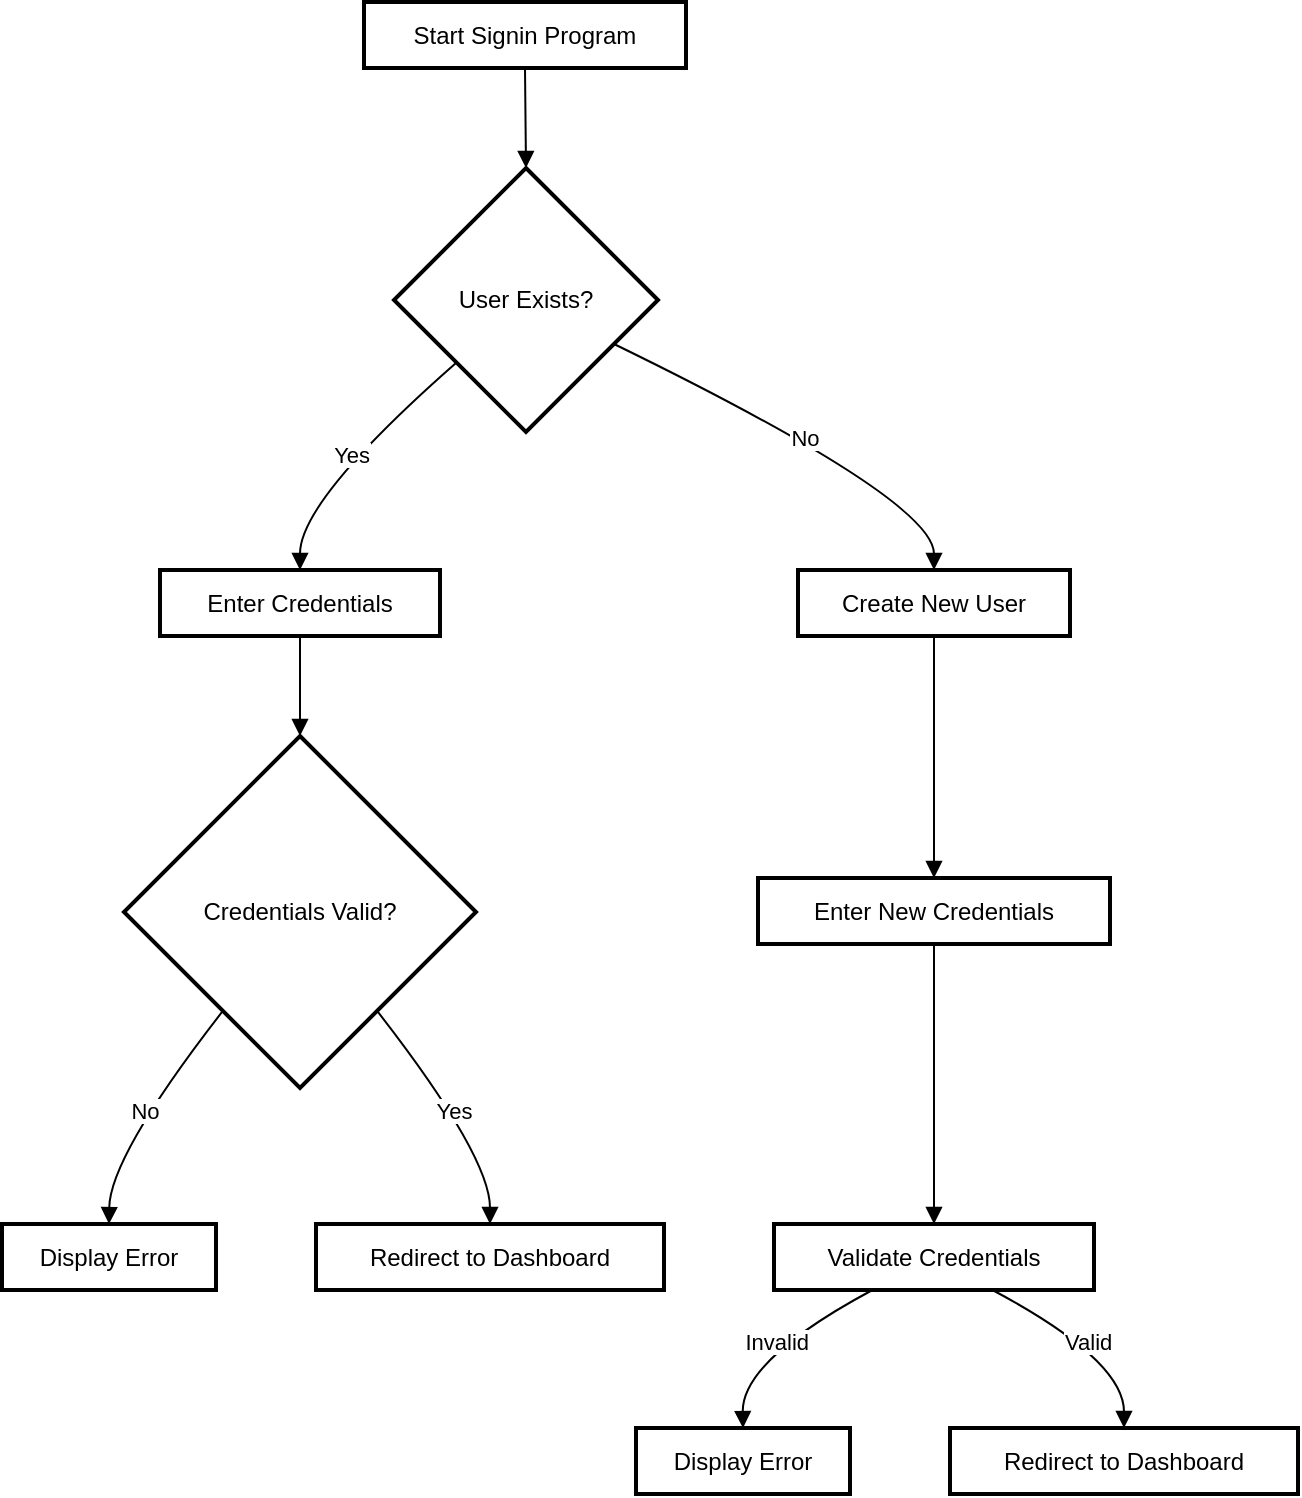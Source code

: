 <mxfile version="24.7.4">
  <diagram name="หน้า-1" id="_sCCO0c38ricL9rduIHt">
    <mxGraphModel>
      <root>
        <mxCell id="0" />
        <mxCell id="1" parent="0" />
        <mxCell id="2" value="Start Signin Program" style="whiteSpace=wrap;strokeWidth=2;" vertex="1" parent="1">
          <mxGeometry x="181" width="161" height="33" as="geometry" />
        </mxCell>
        <mxCell id="3" value="User Exists?" style="rhombus;strokeWidth=2;whiteSpace=wrap;" vertex="1" parent="1">
          <mxGeometry x="196" y="83" width="132" height="132" as="geometry" />
        </mxCell>
        <mxCell id="4" value="Enter Credentials" style="whiteSpace=wrap;strokeWidth=2;" vertex="1" parent="1">
          <mxGeometry x="79" y="284" width="140" height="33" as="geometry" />
        </mxCell>
        <mxCell id="5" value="Credentials Valid?" style="rhombus;strokeWidth=2;whiteSpace=wrap;" vertex="1" parent="1">
          <mxGeometry x="61" y="367" width="176" height="176" as="geometry" />
        </mxCell>
        <mxCell id="6" value="Display Error" style="whiteSpace=wrap;strokeWidth=2;" vertex="1" parent="1">
          <mxGeometry y="611" width="107" height="33" as="geometry" />
        </mxCell>
        <mxCell id="7" value="Redirect to Dashboard" style="whiteSpace=wrap;strokeWidth=2;" vertex="1" parent="1">
          <mxGeometry x="157" y="611" width="174" height="33" as="geometry" />
        </mxCell>
        <mxCell id="8" value="Create New User" style="whiteSpace=wrap;strokeWidth=2;" vertex="1" parent="1">
          <mxGeometry x="398" y="284" width="136" height="33" as="geometry" />
        </mxCell>
        <mxCell id="9" value="Enter New Credentials" style="whiteSpace=wrap;strokeWidth=2;" vertex="1" parent="1">
          <mxGeometry x="378" y="438" width="176" height="33" as="geometry" />
        </mxCell>
        <mxCell id="10" value="Validate Credentials" style="whiteSpace=wrap;strokeWidth=2;" vertex="1" parent="1">
          <mxGeometry x="386" y="611" width="160" height="33" as="geometry" />
        </mxCell>
        <mxCell id="11" value="Display Error" style="whiteSpace=wrap;strokeWidth=2;" vertex="1" parent="1">
          <mxGeometry x="317" y="713" width="107" height="33" as="geometry" />
        </mxCell>
        <mxCell id="12" value="Redirect to Dashboard" style="whiteSpace=wrap;strokeWidth=2;" vertex="1" parent="1">
          <mxGeometry x="474" y="713" width="174" height="33" as="geometry" />
        </mxCell>
        <mxCell id="13" value="" style="curved=1;startArrow=none;endArrow=block;exitX=0.5;exitY=1.01;entryX=0.5;entryY=0;" edge="1" parent="1" source="2" target="3">
          <mxGeometry relative="1" as="geometry">
            <Array as="points" />
          </mxGeometry>
        </mxCell>
        <mxCell id="14" value="Yes" style="curved=1;startArrow=none;endArrow=block;exitX=0;exitY=0.95;entryX=0.5;entryY=-0.01;" edge="1" parent="1" source="3" target="4">
          <mxGeometry relative="1" as="geometry">
            <Array as="points">
              <mxPoint x="149" y="249" />
            </Array>
          </mxGeometry>
        </mxCell>
        <mxCell id="15" value="" style="curved=1;startArrow=none;endArrow=block;exitX=0.5;exitY=1;entryX=0.5;entryY=0;" edge="1" parent="1" source="4" target="5">
          <mxGeometry relative="1" as="geometry">
            <Array as="points" />
          </mxGeometry>
        </mxCell>
        <mxCell id="16" value="No" style="curved=1;startArrow=none;endArrow=block;exitX=0.11;exitY=1;entryX=0.5;entryY=0.01;" edge="1" parent="1" source="5" target="6">
          <mxGeometry relative="1" as="geometry">
            <Array as="points">
              <mxPoint x="54" y="577" />
            </Array>
          </mxGeometry>
        </mxCell>
        <mxCell id="17" value="Yes" style="curved=1;startArrow=none;endArrow=block;exitX=0.89;exitY=1;entryX=0.5;entryY=0.01;" edge="1" parent="1" source="5" target="7">
          <mxGeometry relative="1" as="geometry">
            <Array as="points">
              <mxPoint x="244" y="577" />
            </Array>
          </mxGeometry>
        </mxCell>
        <mxCell id="18" value="No" style="curved=1;startArrow=none;endArrow=block;exitX=1;exitY=0.75;entryX=0.5;entryY=-0.01;" edge="1" parent="1" source="3" target="8">
          <mxGeometry relative="1" as="geometry">
            <Array as="points">
              <mxPoint x="466" y="249" />
            </Array>
          </mxGeometry>
        </mxCell>
        <mxCell id="19" value="" style="curved=1;startArrow=none;endArrow=block;exitX=0.5;exitY=1;entryX=0.5;entryY=0.01;" edge="1" parent="1" source="8" target="9">
          <mxGeometry relative="1" as="geometry">
            <Array as="points" />
          </mxGeometry>
        </mxCell>
        <mxCell id="20" value="" style="curved=1;startArrow=none;endArrow=block;exitX=0.5;exitY=1.02;entryX=0.5;entryY=0.01;" edge="1" parent="1" source="9" target="10">
          <mxGeometry relative="1" as="geometry">
            <Array as="points" />
          </mxGeometry>
        </mxCell>
        <mxCell id="21" value="Invalid" style="curved=1;startArrow=none;endArrow=block;exitX=0.3;exitY=1.02;entryX=0.5;entryY=0;" edge="1" parent="1" source="10" target="11">
          <mxGeometry relative="1" as="geometry">
            <Array as="points">
              <mxPoint x="370" y="679" />
            </Array>
          </mxGeometry>
        </mxCell>
        <mxCell id="22" value="Valid" style="curved=1;startArrow=none;endArrow=block;exitX=0.69;exitY=1.02;entryX=0.5;entryY=0;" edge="1" parent="1" source="10" target="12">
          <mxGeometry relative="1" as="geometry">
            <Array as="points">
              <mxPoint x="561" y="679" />
            </Array>
          </mxGeometry>
        </mxCell>
      </root>
    </mxGraphModel>
  </diagram>
</mxfile>
